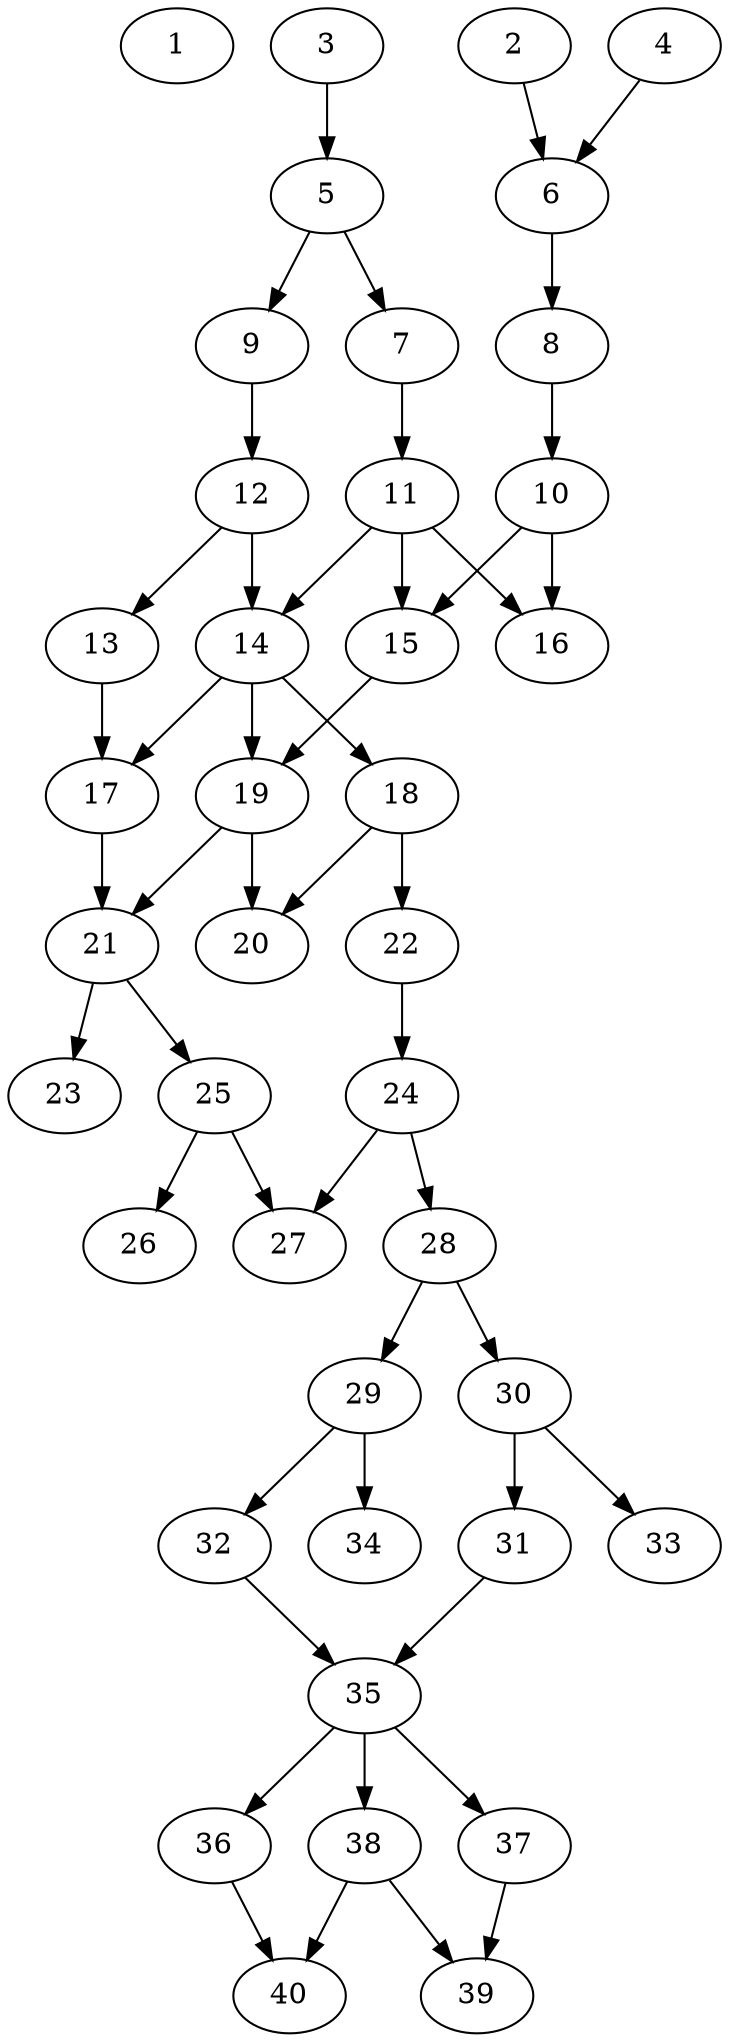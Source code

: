 // DAG automatically generated by daggen at Thu Oct  3 14:06:48 2019
// ./daggen --dot -n 40 --ccr 0.5 --fat 0.3 --regular 0.5 --density 0.5 --mindata 5242880 --maxdata 52428800 
digraph G {
  1 [size="25128960", alpha="0.11", expect_size="12564480"] 
  2 [size="41992192", alpha="0.11", expect_size="20996096"] 
  2 -> 6 [size ="20996096"]
  3 [size="27473920", alpha="0.17", expect_size="13736960"] 
  3 -> 5 [size ="13736960"]
  4 [size="49379328", alpha="0.13", expect_size="24689664"] 
  4 -> 6 [size ="24689664"]
  5 [size="96776192", alpha="0.04", expect_size="48388096"] 
  5 -> 7 [size ="48388096"]
  5 -> 9 [size ="48388096"]
  6 [size="11169792", alpha="0.01", expect_size="5584896"] 
  6 -> 8 [size ="5584896"]
  7 [size="54976512", alpha="0.18", expect_size="27488256"] 
  7 -> 11 [size ="27488256"]
  8 [size="52705280", alpha="0.12", expect_size="26352640"] 
  8 -> 10 [size ="26352640"]
  9 [size="24188928", alpha="0.01", expect_size="12094464"] 
  9 -> 12 [size ="12094464"]
  10 [size="11909120", alpha="0.12", expect_size="5954560"] 
  10 -> 15 [size ="5954560"]
  10 -> 16 [size ="5954560"]
  11 [size="90632192", alpha="0.02", expect_size="45316096"] 
  11 -> 14 [size ="45316096"]
  11 -> 15 [size ="45316096"]
  11 -> 16 [size ="45316096"]
  12 [size="46458880", alpha="0.01", expect_size="23229440"] 
  12 -> 13 [size ="23229440"]
  12 -> 14 [size ="23229440"]
  13 [size="97021952", alpha="0.15", expect_size="48510976"] 
  13 -> 17 [size ="48510976"]
  14 [size="84838400", alpha="0.02", expect_size="42419200"] 
  14 -> 17 [size ="42419200"]
  14 -> 18 [size ="42419200"]
  14 -> 19 [size ="42419200"]
  15 [size="51494912", alpha="0.04", expect_size="25747456"] 
  15 -> 19 [size ="25747456"]
  16 [size="72554496", alpha="0.17", expect_size="36277248"] 
  17 [size="79339520", alpha="0.00", expect_size="39669760"] 
  17 -> 21 [size ="39669760"]
  18 [size="69236736", alpha="0.18", expect_size="34618368"] 
  18 -> 20 [size ="34618368"]
  18 -> 22 [size ="34618368"]
  19 [size="33624064", alpha="0.09", expect_size="16812032"] 
  19 -> 20 [size ="16812032"]
  19 -> 21 [size ="16812032"]
  20 [size="36655104", alpha="0.19", expect_size="18327552"] 
  21 [size="93132800", alpha="0.12", expect_size="46566400"] 
  21 -> 23 [size ="46566400"]
  21 -> 25 [size ="46566400"]
  22 [size="104695808", alpha="0.12", expect_size="52347904"] 
  22 -> 24 [size ="52347904"]
  23 [size="14440448", alpha="0.16", expect_size="7220224"] 
  24 [size="83517440", alpha="0.07", expect_size="41758720"] 
  24 -> 27 [size ="41758720"]
  24 -> 28 [size ="41758720"]
  25 [size="92137472", alpha="0.17", expect_size="46068736"] 
  25 -> 26 [size ="46068736"]
  25 -> 27 [size ="46068736"]
  26 [size="15249408", alpha="0.08", expect_size="7624704"] 
  27 [size="95240192", alpha="0.07", expect_size="47620096"] 
  28 [size="96501760", alpha="0.16", expect_size="48250880"] 
  28 -> 29 [size ="48250880"]
  28 -> 30 [size ="48250880"]
  29 [size="89122816", alpha="0.07", expect_size="44561408"] 
  29 -> 32 [size ="44561408"]
  29 -> 34 [size ="44561408"]
  30 [size="35313664", alpha="0.19", expect_size="17656832"] 
  30 -> 31 [size ="17656832"]
  30 -> 33 [size ="17656832"]
  31 [size="29495296", alpha="0.08", expect_size="14747648"] 
  31 -> 35 [size ="14747648"]
  32 [size="86312960", alpha="0.04", expect_size="43156480"] 
  32 -> 35 [size ="43156480"]
  33 [size="48533504", alpha="0.19", expect_size="24266752"] 
  34 [size="27512832", alpha="0.10", expect_size="13756416"] 
  35 [size="62148608", alpha="0.09", expect_size="31074304"] 
  35 -> 36 [size ="31074304"]
  35 -> 37 [size ="31074304"]
  35 -> 38 [size ="31074304"]
  36 [size="49989632", alpha="0.01", expect_size="24994816"] 
  36 -> 40 [size ="24994816"]
  37 [size="86087680", alpha="0.08", expect_size="43043840"] 
  37 -> 39 [size ="43043840"]
  38 [size="26195968", alpha="0.08", expect_size="13097984"] 
  38 -> 39 [size ="13097984"]
  38 -> 40 [size ="13097984"]
  39 [size="101273600", alpha="0.12", expect_size="50636800"] 
  40 [size="41912320", alpha="0.02", expect_size="20956160"] 
}

